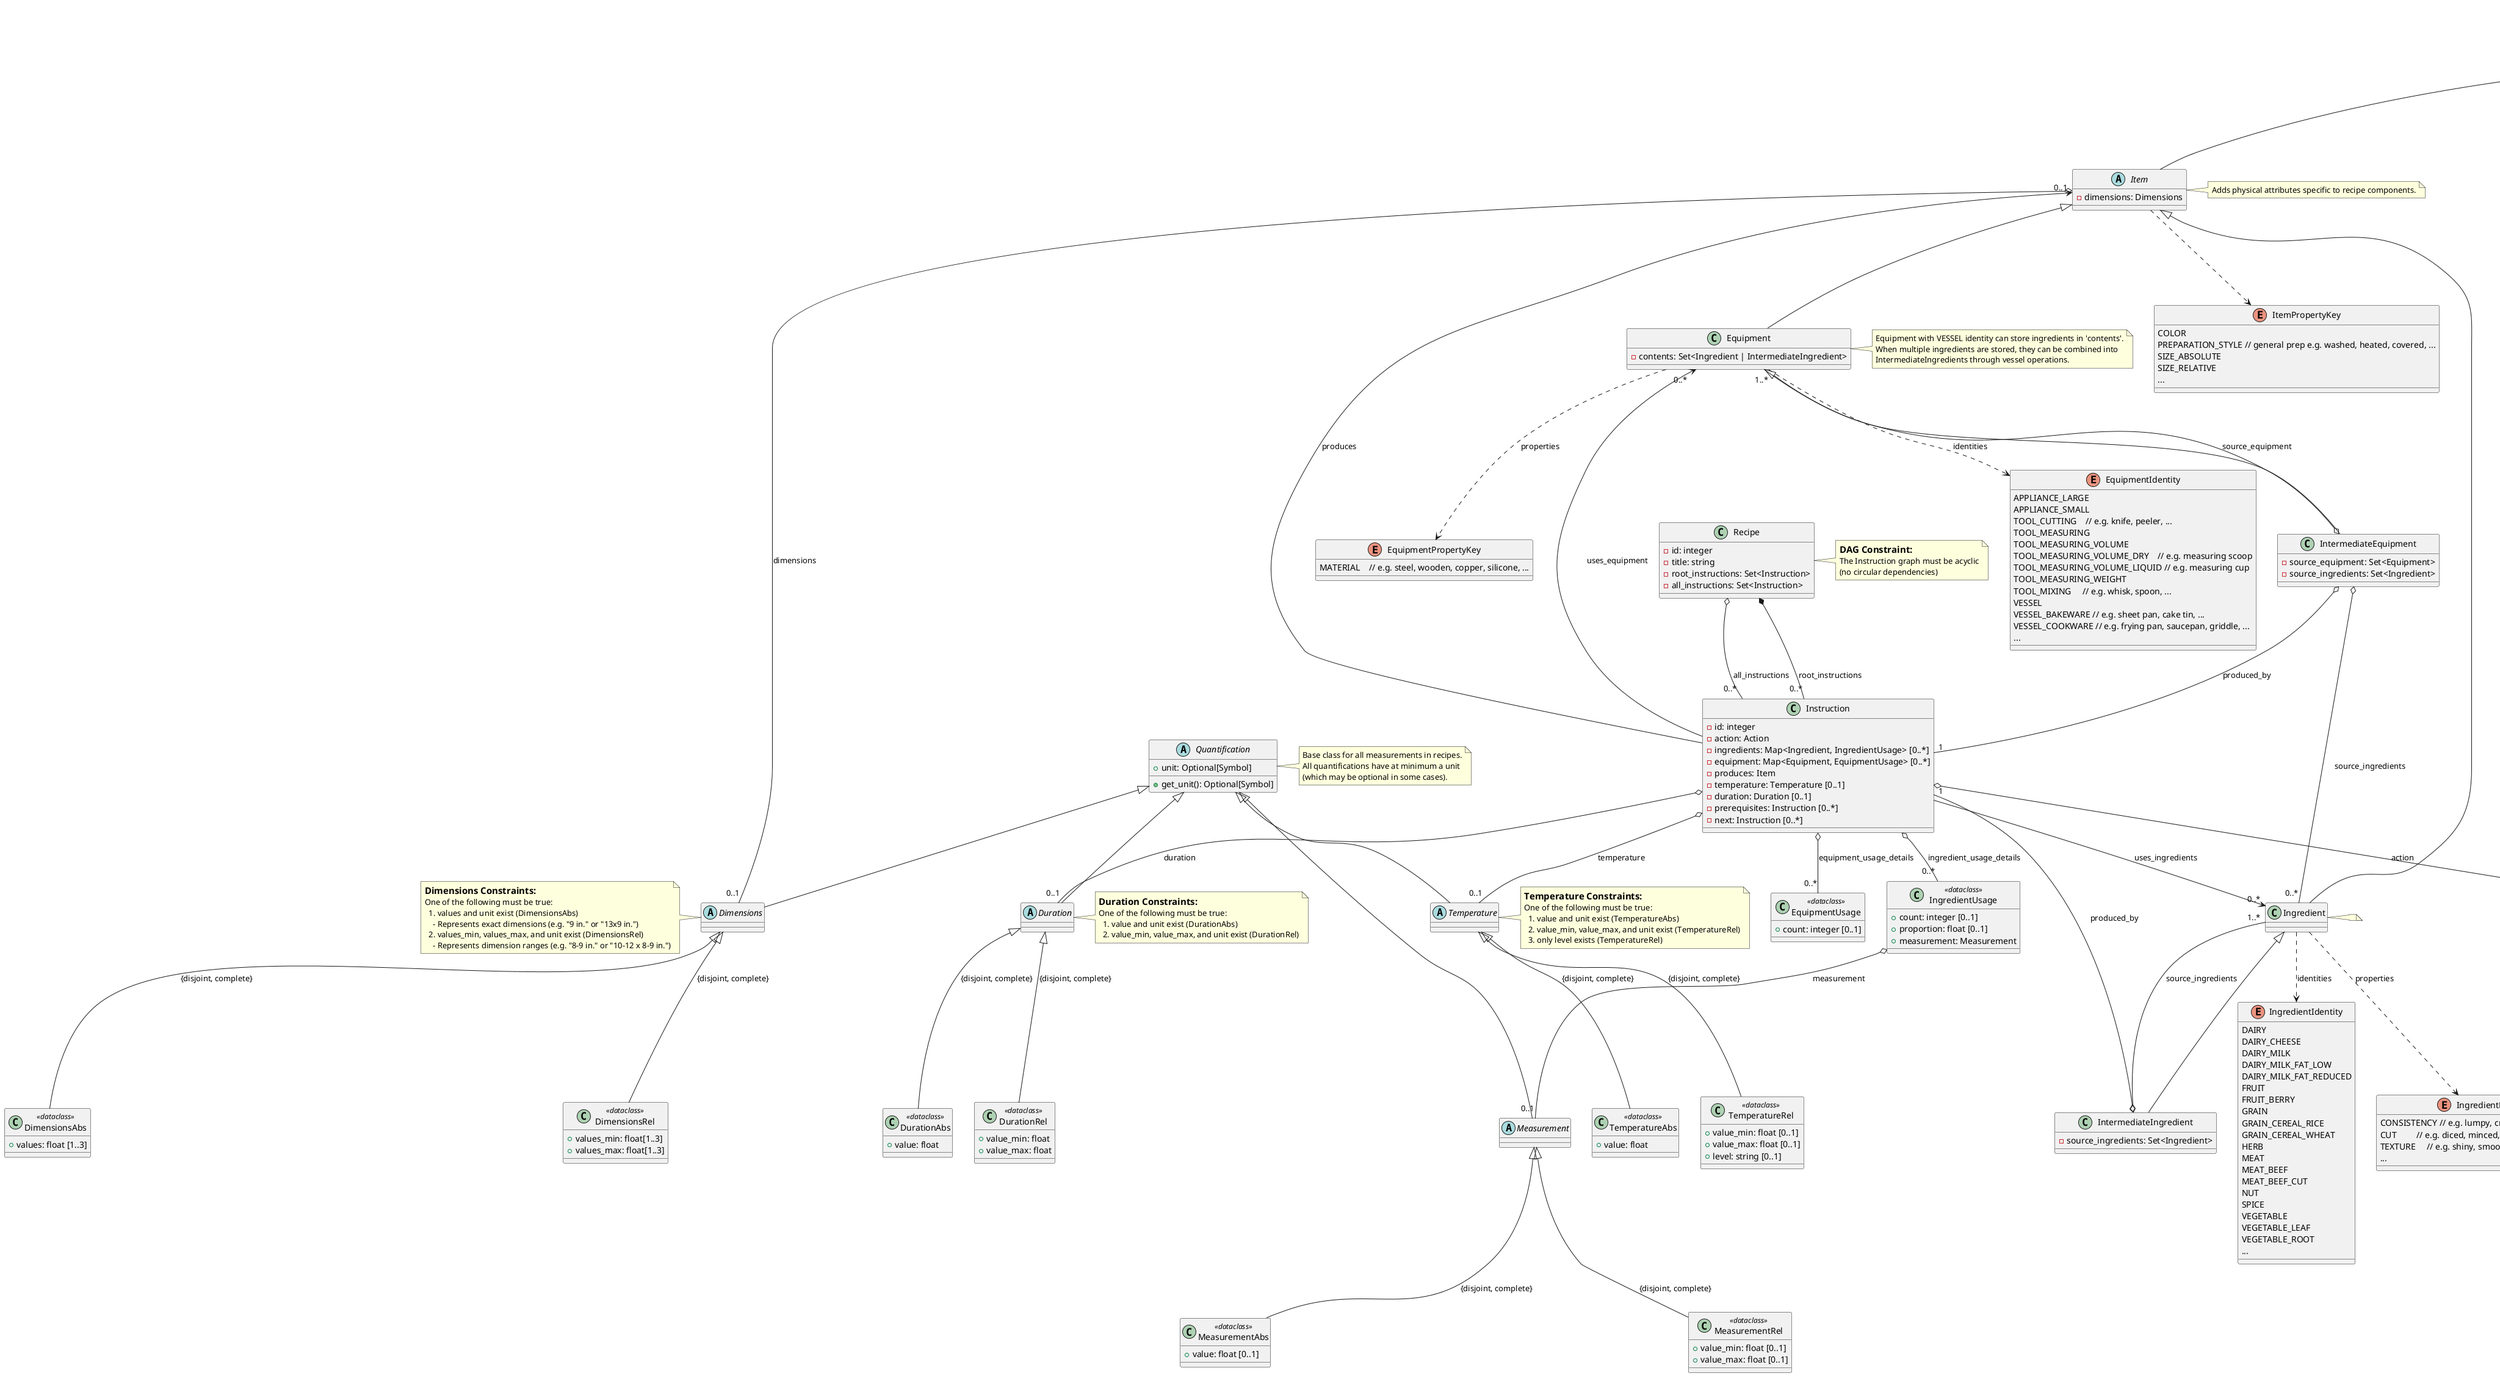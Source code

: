 @startuml "Recipe Classes"

' SYMBOL
enum SymbolType {
  ACTION
  EQUIPMENT
  INGREDIENT
  UNIT
}

abstract class Symbol {
  + entity_id: integer
  + type: SymbolType
  + name: string
  + canonical_form: (integer, string) [0..1]
  + identities: Set<string>
  + properties: Map<string, Any>
  + description: string
}
note right of Symbol
  Represents a recognized term (action, equipment, ingredient, etc.) used as
  a **Symbolic Descriptor**. Each Symbol has one 'type' (SymbolType).
  'name' is the instance name, 'canonical_form' is used for hierarchy.
  'identities' stores hierarchical category paths from *_canonical tables.
  'properties' stores key-value pairs from *_properties tables.
  Canonical symbols have canonical_form=None.
  Alias symbols have canonical_form=(canonical_id, canonical_name).
  Instances are typically obtained from a central registry/lookup.
end note

Symbol <|-- Action
Symbol <|-- Item
Symbol <|-- Unit

Symbol ..> SymbolType


' SYMBOL > ACTION
enum ActionIdentity {
  COMBINATION
  COOKING_METHOD
  DIVISION         // reversible     e.g. half     (dough(100%) -> dough (50%), dough (50%))
  PREPARATION 
  SEPARATION       // non-reversible e.g. separate (egg -> yolks + whites)
  TEMPERATURE_CHANGE
  TEMPERATURE_CHANGE_DECREASE
  TEMPERATURE_CHANGE_INCREASE
  ...
} 

enum ActionArity {
  UNARY
  BINARY
  TERNARY
  N_ARY
  SPLITTING
  VARIABLE
}
note right of ActionArity
  Defines input/output behavior for action symbols:
  - UNARY:      1 input → 1 output (e.g., chop, heat)
  - BINARY:     2 inputs → 1 output (e.g., mix, combine)
  - TERNARY:    3 inputs → 1 output (e.g., complex combinations)
  - N_ARY:      n inputs → 1 output (e.g., assemble)
  - SPLITTING:  1 input → n outputs (e.g., separate, divide)
  - VARIABLE:   n inputs → n outputs
end note

class Action {
  - arity: ActionArity [0..1]
}

Action ..> ActionIdentity : identities
Action ..> ActionArity

' SYMBOL > ITEM
enum ItemPropertyKey {
  COLOR
  PREPARATION_STYLE // general prep e.g. washed, heated, covered, ...
  SIZE_ABSOLUTE
  SIZE_RELATIVE
  ...
}

abstract class Item {
  - dimensions: Dimensions
}
note right of Item
  Adds physical attributes specific to recipe components.
end note


Item <|-- Ingredient
Item <|-- Equipment
Item ..> ItemPropertyKey

Item o-- "0..1" Dimensions : dimensions


' SYMBOL > ITEM > EQUIPMENT
enum EquipmentIdentity {
  APPLIANCE_LARGE
  APPLIANCE_SMALL
  TOOL_CUTTING    // e.g. knife, peeler, ...
  TOOL_MEASURING
  TOOL_MEASURING_VOLUME
  TOOL_MEASURING_VOLUME_DRY    // e.g. measuring scoop
  TOOL_MEASURING_VOLUME_LIQUID // e.g. measuring cup
  TOOL_MEASURING_WEIGHT
  TOOL_MIXING     // e.g. whisk, spoon, ...
  VESSEL
  VESSEL_BAKEWARE // e.g. sheet pan, cake tin, ...
  VESSEL_COOKWARE // e.g. frying pan, saucepan, griddle, ...
  ...
}

enum EquipmentPropertyKey {
  MATERIAL    // e.g. steel, wooden, copper, silicone, ...
}

class Equipment {
  - contents: Set<Ingredient | IntermediateIngredient>
}
note right of Equipment
  'properties' inherited from Item contains states like MATERIAL, etc.
  Equipment with VESSEL identity can store ingredients in 'contents'.
  When multiple ingredients are stored, they can be combined into
  IntermediateIngredients through vessel operations.
end note

Equipment ..> EquipmentIdentity : identities  
Equipment ..> EquipmentPropertyKey : properties


' SYMBOL > ITEM > EQUIPMENT > INTERMEDIATE
Equipment <|-- IntermediateEquipment
class IntermediateEquipment {
  - source_equipment: Set<Equipment>
  - source_ingredients: Set<Ingredient>
}

IntermediateEquipment o-- "1" Instruction : produced_by
IntermediateEquipment o-- "1..*" Equipment : source_equipment
IntermediateEquipment o-- "0..*" Ingredient : source_ingredients


' SYMBOL > ITEM > INGREDIENT
enum IngredientIdentity {
  DAIRY
  DAIRY_CHEESE
  DAIRY_MILK
  DAIRY_MILK_FAT_LOW
  DAIRY_MILK_FAT_REDUCED
  FRUIT
  FRUIT_BERRY
  GRAIN
  GRAIN_CEREAL_RICE
  GRAIN_CEREAL_WHEAT
  HERB
  MEAT
  MEAT_BEEF
  MEAT_BEEF_CUT
  NUT
  SPICE
  VEGETABLE
  VEGETABLE_LEAF
  VEGETABLE_ROOT
  ...
}

enum IngredientPropertyKey {
  CONSISTENCY // e.g. lumpy, crumbly, soft, medium, stiff
  CUT         // e.g. diced, minced, sliced, julienned, ...
  TEXTURE     // e.g. shiny, smooth, ...
  ...
}

class Ingredient {}
note right of Ingredient
  'properties' inherited from Item contains states like CUT, TEXTURE, etc.
end note

Ingredient ..> IngredientIdentity : identities
Ingredient ..> IngredientPropertyKey : properties


' SYMBOL > ITEM > INGREDIENT > INTERMEDIATE
Ingredient <|-- IntermediateIngredient
class IntermediateIngredient {
  - source_ingredients: Set<Ingredient>
}

IntermediateIngredient o-- "1" Instruction : produced_by
IntermediateIngredient o-- "1..*" Ingredient : source_ingredients


' RECIPE
class Recipe {
  - id: integer
  - title: string
  - root_instructions: Set<Instruction>
  - all_instructions: Set<Instruction>
}
note right of Recipe
  == DAG Constraint:
  The Instruction graph must be acyclic
  (no circular dependencies)
end note

Recipe *-- "0..*" Instruction : root_instructions
Recipe o-- "0..*" Instruction : all_instructions  


' INSTRUCTION
class Instruction {
  - id: integer
  - action: Action
  - ingredients: Map<Ingredient, IngredientUsage> [0..*]
  - equipment: Map<Equipment, EquipmentUsage> [0..*]
  - produces: Item
  - temperature: Temperature [0..1]
  - duration: Duration [0..1]
  - prerequisites: Instruction [0..*]
  - next: Instruction [0..*]
}

Instruction o-- "1" Action : action
Instruction --> "0..*" Ingredient : uses_ingredients
Instruction --> "0..*" Equipment : uses_equipment
Instruction o-- "0..*" IngredientUsage : ingredient_usage_details
Instruction o-- "0..*" EquipmentUsage : equipment_usage_details

class IngredientUsage <<dataclass>> {
  + count: integer [0..1]
  + proportion: float [0..1]
  + measurement: Measurement
}
IngredientUsage o-- "0..1" Measurement : measurement

class EquipmentUsage <<dataclass>> {
  + count: integer [0..1]
}


Instruction --> "0..1" Item : produces
Instruction o-- "0..1" Temperature : temperature
Instruction o-- "0..1" Duration : duration


' Unit
enum UnitIdentity {
  LENGTH
  MASS
  TEMPERATURE
  TEMPERATURE_ABSOLUTE
  TEMPERATURE_RELATIVE
  TIME
  TIME_ABSOLUTE
  TIME_RELATIVE
  VOLUME
  ...
}

enum UnitPropertyKey {
  LEVEL
}

class Unit {}

Unit ..> UnitIdentity : identities  
Unit ..> UnitPropertyKey : properties


' MEASUREMENT
abstract class Quantification {
  + unit: Optional[Symbol]
  + get_unit(): Optional[Symbol]
}
note right of Quantification
  Base class for all measurements in recipes.
  All quantifications have at minimum a unit
  (which may be optional in some cases).
end note

abstract class Measurement extends Quantification {}
Measurement <|-- MeasurementAbs : {disjoint, complete}
Measurement <|-- MeasurementRel : {disjoint, complete}


' MEASUREMENT > ABSOLUTE
class MeasurementAbs <<dataclass>> {
  + value: float [0..1]
}
note right of MeasurementAbs::unit
  Symbol.identities from UnitIdentity (TEMPERATURE).
end note


' MEASUREMENT > RELATIVE
class MeasurementRel <<dataclass>> {
  + value_min: float [0..1]
  + value_max: float [0..1]
}
note left of MeasurementRel::unit
  Symbol.identities from UnitIdentity.
end note


' TEMPERATURE
abstract class Temperature extends Quantification {}
note right of Temperature
  == Temperature Constraints:
  One of the following must be true:
    1. value and unit exist (TemperatureAbs)
    2. value_min, value_max, and unit exist (TemperatureRel)
    3. only level exists (TemperatureRel)
end note

Temperature <|-- TemperatureAbs : {disjoint, complete}
Temperature <|-- TemperatureRel : {disjoint, complete}


' TEMPERATURE > ABSOLUTE
class TemperatureAbs <<dataclass>> {
  + value: float
}
note left of TemperatureAbs::unit
  Symbol.identities from UnitIdentity (TEMPERATURE).
end note


' TEMPERATURE > RELATIVE
class TemperatureRel <<dataclass>> {
  + value_min: float [0..1]
  + value_max: float [0..1]
  + level: string [0..1]
}
note right of TemperatureRel::unit
  Symbol.identities from UnitIdentity (TEMPERATURE).
end note
note right of TemperatureRel::level
  Text-based temperature levels like "low", 
  "medium", "high", etc.
end note


' DURATION
abstract class Duration extends Quantification {}
note right of Duration
  == Duration Constraints:
  One of the following must be true:
    1. value and unit exist (DurationAbs)
    2. value_min, value_max, and unit exist (DurationRel)
end note

Duration <|-- DurationAbs : {disjoint, complete}
Duration <|-- DurationRel : {disjoint, complete}


' DURATION > ABSOLUTE
class DurationAbs <<dataclass>> {
  + value: float
}
note left of DurationAbs::unit
  Symbol.identities from UnitIdentity (TIME).
end note


' DURATION > RELATIVE
class DurationRel <<dataclass>> {
  + value_min: float
  + value_max: float
}
note right of DurationRel::unit
  Symbol.identities from UnitIdentity (TIME).
end note


' DIMENSIONS
abstract class Dimensions extends Quantification {}
note left of Dimensions
  == Dimensions Constraints:
  One of the following must be true:
    1. values and unit exist (DimensionsAbs)
      - Represents exact dimensions (e.g. "9 in." or "13x9 in.")
    2. values_min, values_max, and unit exist (DimensionsRel)
      - Represents dimension ranges (e.g. "8-9 in." or "10-12 x 8-9 in.")
end note

Dimensions <|-- DimensionsAbs : {disjoint, complete}
Dimensions <|-- DimensionsRel : {disjoint, complete}


' DIMENSIONS > ABSOLUTE
class DimensionsAbs <<dataclass>> {
  + values: float [1..3]
}
note right of DimensionsAbs::unit
  Symbol.identities from UnitIdentity (LENGTH).
end note


' DIMENSIONS > RELATIVE
class DimensionsRel <<dataclass>> {
  + values_min: float[1..3]
  + values_max: float[1..3]
}
note left of DimensionsRel::unit
  Symbol.identities from UnitIdentity (specifically LENGTH).
end note

@enduml